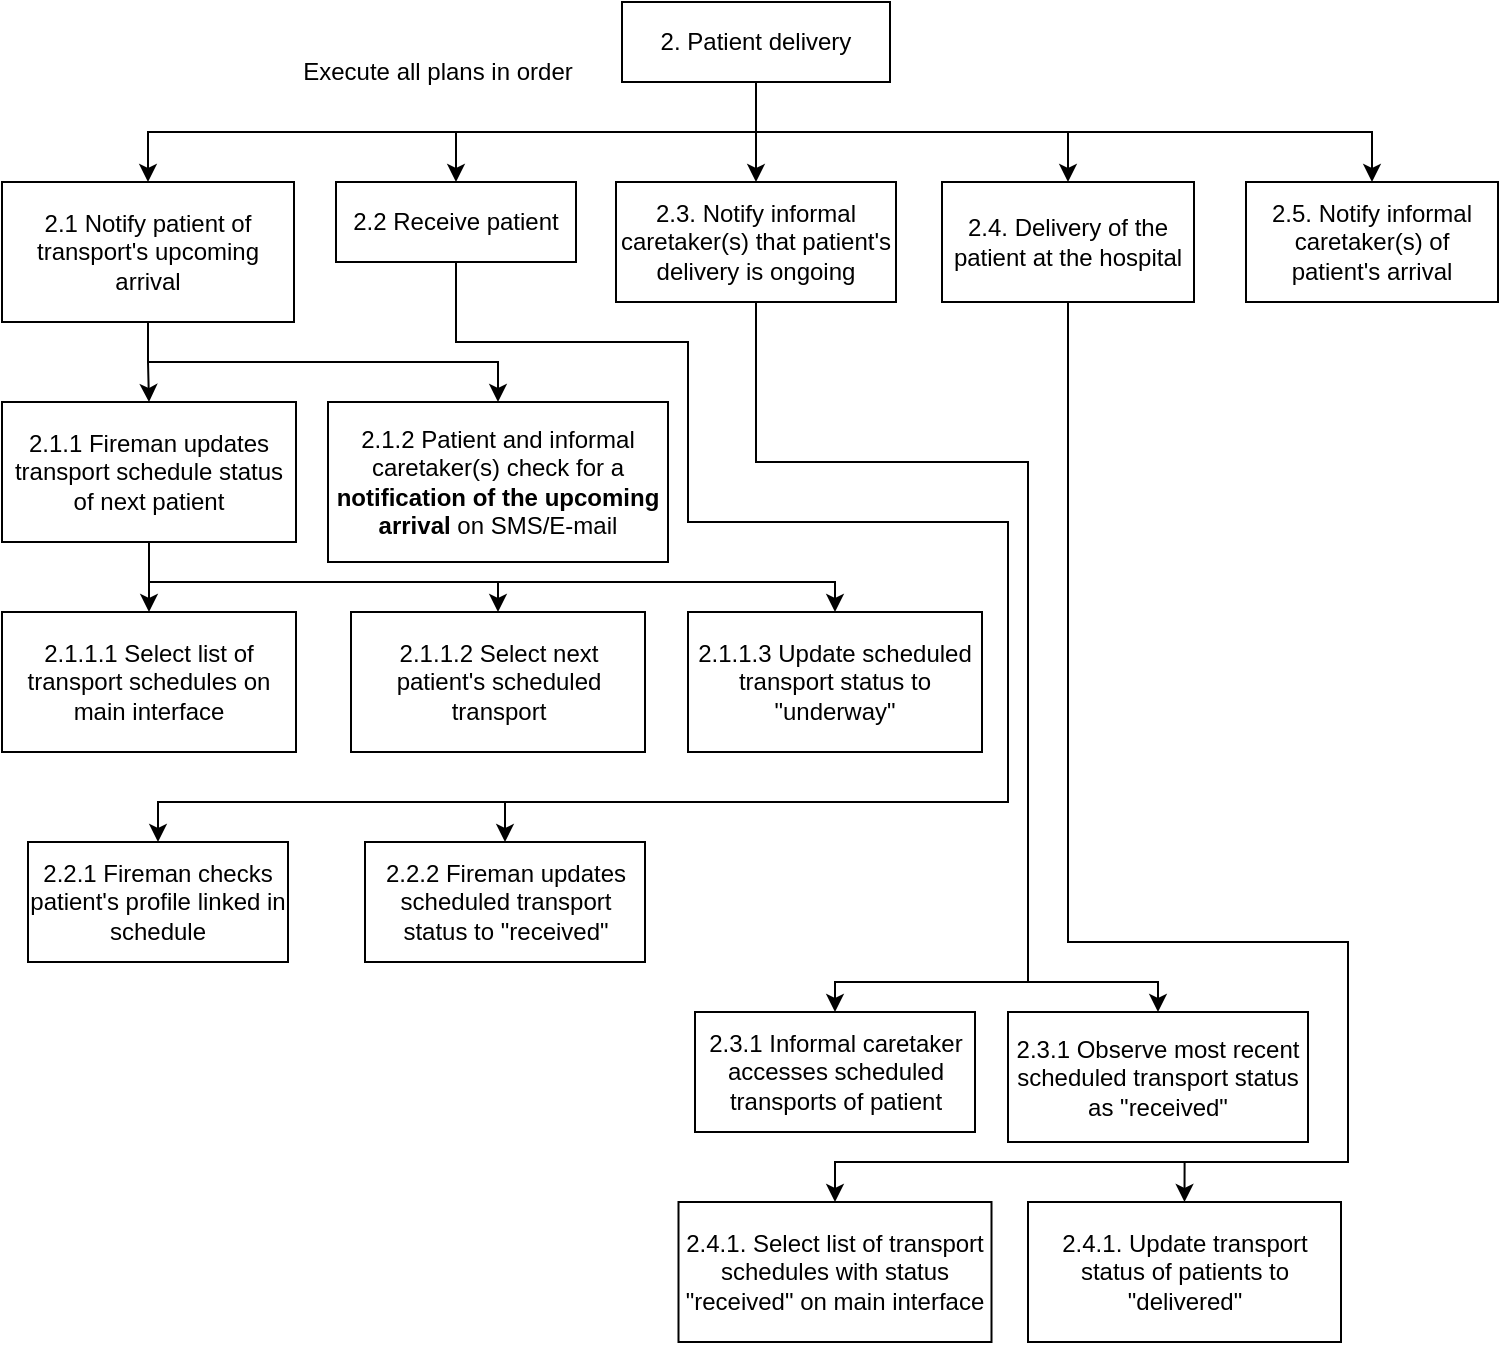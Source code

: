 <mxfile version="21.1.5" type="device">
  <diagram name="Página-1" id="gIGC-u8JBBmO-DpGp33F">
    <mxGraphModel dx="2074" dy="1142" grid="1" gridSize="10" guides="1" tooltips="1" connect="1" arrows="1" fold="1" page="1" pageScale="1" pageWidth="827" pageHeight="1169" math="0" shadow="0">
      <root>
        <mxCell id="0" />
        <mxCell id="1" parent="0" />
        <mxCell id="kP4oTYKrpnJ1c_2pyYLp-1" style="edgeStyle=orthogonalEdgeStyle;rounded=0;orthogonalLoop=1;jettySize=auto;html=1;exitX=0.5;exitY=1;exitDx=0;exitDy=0;entryX=0.5;entryY=0;entryDx=0;entryDy=0;" edge="1" parent="1" source="kP4oTYKrpnJ1c_2pyYLp-5" target="kP4oTYKrpnJ1c_2pyYLp-6">
          <mxGeometry relative="1" as="geometry" />
        </mxCell>
        <mxCell id="kP4oTYKrpnJ1c_2pyYLp-2" style="edgeStyle=orthogonalEdgeStyle;rounded=0;orthogonalLoop=1;jettySize=auto;html=1;exitX=0.5;exitY=1;exitDx=0;exitDy=0;entryX=0.5;entryY=0;entryDx=0;entryDy=0;" edge="1" parent="1" source="kP4oTYKrpnJ1c_2pyYLp-5" target="kP4oTYKrpnJ1c_2pyYLp-10">
          <mxGeometry relative="1" as="geometry" />
        </mxCell>
        <mxCell id="kP4oTYKrpnJ1c_2pyYLp-3" style="edgeStyle=orthogonalEdgeStyle;rounded=0;orthogonalLoop=1;jettySize=auto;html=1;exitX=0.5;exitY=1;exitDx=0;exitDy=0;entryX=0.5;entryY=0;entryDx=0;entryDy=0;" edge="1" parent="1" source="kP4oTYKrpnJ1c_2pyYLp-5" target="kP4oTYKrpnJ1c_2pyYLp-12">
          <mxGeometry relative="1" as="geometry" />
        </mxCell>
        <mxCell id="kP4oTYKrpnJ1c_2pyYLp-4" style="edgeStyle=orthogonalEdgeStyle;rounded=0;orthogonalLoop=1;jettySize=auto;html=1;exitX=0.5;exitY=1;exitDx=0;exitDy=0;entryX=0.5;entryY=0;entryDx=0;entryDy=0;" edge="1" parent="1" source="kP4oTYKrpnJ1c_2pyYLp-5" target="kP4oTYKrpnJ1c_2pyYLp-14">
          <mxGeometry relative="1" as="geometry" />
        </mxCell>
        <mxCell id="kP4oTYKrpnJ1c_2pyYLp-39" style="edgeStyle=orthogonalEdgeStyle;rounded=0;orthogonalLoop=1;jettySize=auto;html=1;exitX=0.5;exitY=1;exitDx=0;exitDy=0;entryX=0.5;entryY=0;entryDx=0;entryDy=0;" edge="1" parent="1" source="kP4oTYKrpnJ1c_2pyYLp-5" target="kP4oTYKrpnJ1c_2pyYLp-38">
          <mxGeometry relative="1" as="geometry" />
        </mxCell>
        <mxCell id="kP4oTYKrpnJ1c_2pyYLp-5" value="2. Patient delivery " style="rounded=0;whiteSpace=wrap;html=1;" vertex="1" parent="1">
          <mxGeometry x="347" y="50" width="134" height="40" as="geometry" />
        </mxCell>
        <mxCell id="kP4oTYKrpnJ1c_2pyYLp-41" style="edgeStyle=orthogonalEdgeStyle;rounded=0;orthogonalLoop=1;jettySize=auto;html=1;exitX=0.5;exitY=1;exitDx=0;exitDy=0;entryX=0.5;entryY=0;entryDx=0;entryDy=0;" edge="1" parent="1" source="kP4oTYKrpnJ1c_2pyYLp-6" target="kP4oTYKrpnJ1c_2pyYLp-40">
          <mxGeometry relative="1" as="geometry" />
        </mxCell>
        <mxCell id="kP4oTYKrpnJ1c_2pyYLp-43" style="edgeStyle=orthogonalEdgeStyle;rounded=0;orthogonalLoop=1;jettySize=auto;html=1;exitX=0.5;exitY=1;exitDx=0;exitDy=0;entryX=0.5;entryY=0;entryDx=0;entryDy=0;" edge="1" parent="1" source="kP4oTYKrpnJ1c_2pyYLp-6" target="kP4oTYKrpnJ1c_2pyYLp-42">
          <mxGeometry relative="1" as="geometry" />
        </mxCell>
        <mxCell id="kP4oTYKrpnJ1c_2pyYLp-6" value="2.1 Notify patient of transport&#39;s upcoming arrival" style="rounded=0;whiteSpace=wrap;html=1;" vertex="1" parent="1">
          <mxGeometry x="37" y="140" width="146" height="70" as="geometry" />
        </mxCell>
        <mxCell id="kP4oTYKrpnJ1c_2pyYLp-53" style="edgeStyle=orthogonalEdgeStyle;rounded=0;orthogonalLoop=1;jettySize=auto;html=1;exitX=0.5;exitY=1;exitDx=0;exitDy=0;entryX=0.5;entryY=0;entryDx=0;entryDy=0;" edge="1" parent="1" source="kP4oTYKrpnJ1c_2pyYLp-10" target="kP4oTYKrpnJ1c_2pyYLp-52">
          <mxGeometry relative="1" as="geometry">
            <Array as="points">
              <mxPoint x="264" y="220" />
              <mxPoint x="380" y="220" />
              <mxPoint x="380" y="310" />
              <mxPoint x="540" y="310" />
              <mxPoint x="540" y="450" />
              <mxPoint x="115" y="450" />
            </Array>
          </mxGeometry>
        </mxCell>
        <mxCell id="kP4oTYKrpnJ1c_2pyYLp-10" value="2.2 Receive patient" style="rounded=0;whiteSpace=wrap;html=1;" vertex="1" parent="1">
          <mxGeometry x="204" y="140" width="120" height="40" as="geometry" />
        </mxCell>
        <mxCell id="kP4oTYKrpnJ1c_2pyYLp-65" style="edgeStyle=orthogonalEdgeStyle;rounded=0;orthogonalLoop=1;jettySize=auto;html=1;exitX=0.5;exitY=1;exitDx=0;exitDy=0;entryX=0.5;entryY=0;entryDx=0;entryDy=0;" edge="1" parent="1" source="kP4oTYKrpnJ1c_2pyYLp-12" target="kP4oTYKrpnJ1c_2pyYLp-64">
          <mxGeometry relative="1" as="geometry">
            <Array as="points">
              <mxPoint x="414" y="280" />
              <mxPoint x="550" y="280" />
              <mxPoint x="550" y="540" />
              <mxPoint x="454" y="540" />
            </Array>
          </mxGeometry>
        </mxCell>
        <mxCell id="kP4oTYKrpnJ1c_2pyYLp-12" value="&lt;div&gt;2.3. Notify informal caretaker(s) that patient&#39;s delivery is ongoing&lt;br&gt;&lt;/div&gt;" style="rounded=0;whiteSpace=wrap;html=1;" vertex="1" parent="1">
          <mxGeometry x="344" y="140" width="140" height="60" as="geometry" />
        </mxCell>
        <mxCell id="kP4oTYKrpnJ1c_2pyYLp-71" style="edgeStyle=orthogonalEdgeStyle;rounded=0;orthogonalLoop=1;jettySize=auto;html=1;exitX=0.5;exitY=1;exitDx=0;exitDy=0;entryX=0.5;entryY=0;entryDx=0;entryDy=0;" edge="1" parent="1" source="kP4oTYKrpnJ1c_2pyYLp-14" target="kP4oTYKrpnJ1c_2pyYLp-69">
          <mxGeometry relative="1" as="geometry">
            <Array as="points">
              <mxPoint x="570" y="520" />
              <mxPoint x="710" y="520" />
              <mxPoint x="710" y="630" />
              <mxPoint x="454" y="630" />
            </Array>
          </mxGeometry>
        </mxCell>
        <mxCell id="kP4oTYKrpnJ1c_2pyYLp-14" value="2.4. Delivery of the patient at the hospital " style="rounded=0;whiteSpace=wrap;html=1;" vertex="1" parent="1">
          <mxGeometry x="507" y="140" width="126" height="60" as="geometry" />
        </mxCell>
        <mxCell id="kP4oTYKrpnJ1c_2pyYLp-36" value="Execute all plans in order" style="text;html=1;strokeColor=none;fillColor=none;align=center;verticalAlign=middle;whiteSpace=wrap;rounded=0;" vertex="1" parent="1">
          <mxGeometry x="180" y="70" width="150" height="30" as="geometry" />
        </mxCell>
        <mxCell id="kP4oTYKrpnJ1c_2pyYLp-38" value="2.5. Notify informal caretaker(s) of patient&#39;s arrival " style="rounded=0;whiteSpace=wrap;html=1;" vertex="1" parent="1">
          <mxGeometry x="659" y="140" width="126" height="60" as="geometry" />
        </mxCell>
        <mxCell id="kP4oTYKrpnJ1c_2pyYLp-46" style="edgeStyle=orthogonalEdgeStyle;rounded=0;orthogonalLoop=1;jettySize=auto;html=1;exitX=0.5;exitY=1;exitDx=0;exitDy=0;entryX=0.5;entryY=0;entryDx=0;entryDy=0;" edge="1" parent="1" source="kP4oTYKrpnJ1c_2pyYLp-40" target="kP4oTYKrpnJ1c_2pyYLp-44">
          <mxGeometry relative="1" as="geometry" />
        </mxCell>
        <mxCell id="kP4oTYKrpnJ1c_2pyYLp-48" style="edgeStyle=orthogonalEdgeStyle;rounded=0;orthogonalLoop=1;jettySize=auto;html=1;exitX=0.5;exitY=1;exitDx=0;exitDy=0;entryX=0.5;entryY=0;entryDx=0;entryDy=0;" edge="1" parent="1" source="kP4oTYKrpnJ1c_2pyYLp-40" target="kP4oTYKrpnJ1c_2pyYLp-47">
          <mxGeometry relative="1" as="geometry">
            <Array as="points">
              <mxPoint x="111" y="340" />
              <mxPoint x="285" y="340" />
            </Array>
          </mxGeometry>
        </mxCell>
        <mxCell id="kP4oTYKrpnJ1c_2pyYLp-50" style="edgeStyle=orthogonalEdgeStyle;rounded=0;orthogonalLoop=1;jettySize=auto;html=1;exitX=0.5;exitY=1;exitDx=0;exitDy=0;entryX=0.5;entryY=0;entryDx=0;entryDy=0;" edge="1" parent="1" source="kP4oTYKrpnJ1c_2pyYLp-40" target="kP4oTYKrpnJ1c_2pyYLp-49">
          <mxGeometry relative="1" as="geometry">
            <Array as="points">
              <mxPoint x="111" y="340" />
              <mxPoint x="454" y="340" />
            </Array>
          </mxGeometry>
        </mxCell>
        <mxCell id="kP4oTYKrpnJ1c_2pyYLp-40" value="2.1.1 Fireman updates transport schedule status of next patient" style="rounded=0;whiteSpace=wrap;html=1;" vertex="1" parent="1">
          <mxGeometry x="37" y="250" width="147" height="70" as="geometry" />
        </mxCell>
        <mxCell id="kP4oTYKrpnJ1c_2pyYLp-42" value="2.1.2 Patient and informal caretaker(s) check for a &lt;b&gt;notification of the upcoming arrival&lt;/b&gt; on SMS/E-mail" style="rounded=0;whiteSpace=wrap;html=1;" vertex="1" parent="1">
          <mxGeometry x="200" y="250" width="170" height="80" as="geometry" />
        </mxCell>
        <mxCell id="kP4oTYKrpnJ1c_2pyYLp-44" value="2.1.1.1 Select list of transport schedules on main interface" style="rounded=0;whiteSpace=wrap;html=1;" vertex="1" parent="1">
          <mxGeometry x="37" y="355" width="147" height="70" as="geometry" />
        </mxCell>
        <mxCell id="kP4oTYKrpnJ1c_2pyYLp-47" value="2.1.1.2 Select next patient&#39;s scheduled transport" style="rounded=0;whiteSpace=wrap;html=1;" vertex="1" parent="1">
          <mxGeometry x="211.5" y="355" width="147" height="70" as="geometry" />
        </mxCell>
        <mxCell id="kP4oTYKrpnJ1c_2pyYLp-49" value="2.1.1.3 Update scheduled transport status to &quot;underway&quot;" style="rounded=0;whiteSpace=wrap;html=1;" vertex="1" parent="1">
          <mxGeometry x="380" y="355" width="147" height="70" as="geometry" />
        </mxCell>
        <mxCell id="kP4oTYKrpnJ1c_2pyYLp-52" value="2.2.1 Fireman checks patient&#39;s profile linked in schedule" style="rounded=0;whiteSpace=wrap;html=1;" vertex="1" parent="1">
          <mxGeometry x="50" y="470" width="130" height="60" as="geometry" />
        </mxCell>
        <mxCell id="kP4oTYKrpnJ1c_2pyYLp-54" value="2.2.2 Fireman updates scheduled transport status to &quot;received&quot;" style="rounded=0;whiteSpace=wrap;html=1;" vertex="1" parent="1">
          <mxGeometry x="218.5" y="470" width="140" height="60" as="geometry" />
        </mxCell>
        <mxCell id="kP4oTYKrpnJ1c_2pyYLp-55" style="edgeStyle=orthogonalEdgeStyle;rounded=0;orthogonalLoop=1;jettySize=auto;html=1;exitX=0.5;exitY=1;exitDx=0;exitDy=0;entryX=0.5;entryY=0;entryDx=0;entryDy=0;" edge="1" parent="1" source="kP4oTYKrpnJ1c_2pyYLp-10" target="kP4oTYKrpnJ1c_2pyYLp-54">
          <mxGeometry relative="1" as="geometry">
            <mxPoint x="274" y="190" as="sourcePoint" />
            <mxPoint x="125" y="480" as="targetPoint" />
            <Array as="points">
              <mxPoint x="264" y="220" />
              <mxPoint x="380" y="220" />
              <mxPoint x="380" y="310" />
              <mxPoint x="540" y="310" />
              <mxPoint x="540" y="450" />
              <mxPoint x="289" y="450" />
            </Array>
          </mxGeometry>
        </mxCell>
        <mxCell id="kP4oTYKrpnJ1c_2pyYLp-64" value="&lt;div&gt;2.3.1 Informal caretaker accesses scheduled transports of patient&lt;br&gt;&lt;/div&gt;" style="rounded=0;whiteSpace=wrap;html=1;" vertex="1" parent="1">
          <mxGeometry x="383.5" y="555" width="140" height="60" as="geometry" />
        </mxCell>
        <mxCell id="kP4oTYKrpnJ1c_2pyYLp-66" value="&lt;div&gt;2.3.1 Observe most recent scheduled transport status as &quot;received&quot;&lt;br&gt;&lt;/div&gt;" style="rounded=0;whiteSpace=wrap;html=1;" vertex="1" parent="1">
          <mxGeometry x="540" y="555" width="150" height="65" as="geometry" />
        </mxCell>
        <mxCell id="kP4oTYKrpnJ1c_2pyYLp-67" style="edgeStyle=orthogonalEdgeStyle;rounded=0;orthogonalLoop=1;jettySize=auto;html=1;exitX=0.5;exitY=1;exitDx=0;exitDy=0;entryX=0.5;entryY=0;entryDx=0;entryDy=0;" edge="1" parent="1" source="kP4oTYKrpnJ1c_2pyYLp-12" target="kP4oTYKrpnJ1c_2pyYLp-66">
          <mxGeometry relative="1" as="geometry">
            <mxPoint x="424" y="210" as="sourcePoint" />
            <mxPoint x="464" y="565" as="targetPoint" />
            <Array as="points">
              <mxPoint x="414" y="280" />
              <mxPoint x="550" y="280" />
              <mxPoint x="550" y="540" />
              <mxPoint x="615" y="540" />
            </Array>
          </mxGeometry>
        </mxCell>
        <mxCell id="kP4oTYKrpnJ1c_2pyYLp-69" value="2.4.1. Select list of transport schedules with status &quot;received&quot; on main interface" style="rounded=0;whiteSpace=wrap;html=1;" vertex="1" parent="1">
          <mxGeometry x="375.25" y="650" width="156.5" height="70" as="geometry" />
        </mxCell>
        <mxCell id="kP4oTYKrpnJ1c_2pyYLp-72" value="2.4.1. Update transport status of patients to &quot;delivered&quot;" style="rounded=0;whiteSpace=wrap;html=1;" vertex="1" parent="1">
          <mxGeometry x="550" y="650" width="156.5" height="70" as="geometry" />
        </mxCell>
        <mxCell id="kP4oTYKrpnJ1c_2pyYLp-73" style="edgeStyle=orthogonalEdgeStyle;rounded=0;orthogonalLoop=1;jettySize=auto;html=1;exitX=0.5;exitY=1;exitDx=0;exitDy=0;entryX=0.5;entryY=0;entryDx=0;entryDy=0;" edge="1" parent="1" target="kP4oTYKrpnJ1c_2pyYLp-72">
          <mxGeometry relative="1" as="geometry">
            <mxPoint x="570" y="200" as="sourcePoint" />
            <mxPoint x="750" y="620" as="targetPoint" />
            <Array as="points">
              <mxPoint x="570" y="520" />
              <mxPoint x="710" y="520" />
              <mxPoint x="710" y="630" />
              <mxPoint x="628" y="630" />
            </Array>
          </mxGeometry>
        </mxCell>
      </root>
    </mxGraphModel>
  </diagram>
</mxfile>
